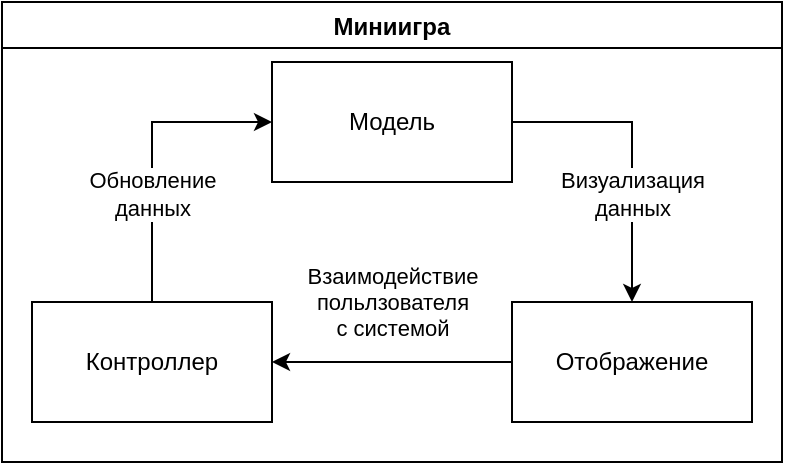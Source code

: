 <mxfile version="14.6.13" type="device"><diagram id="jOqMdejytRviMg2k8Tbu" name="Страница 1"><mxGraphModel dx="1278" dy="948" grid="1" gridSize="10" guides="1" tooltips="1" connect="1" arrows="1" fold="1" page="1" pageScale="1" pageWidth="827" pageHeight="1169" math="0" shadow="0"><root><mxCell id="0"/><mxCell id="1" parent="0"/><mxCell id="M274jN5bE-E5XnMczSPb-8" value="Миниигра" style="swimlane;" vertex="1" parent="1"><mxGeometry x="360" y="140" width="390" height="230" as="geometry"><mxRectangle x="110" y="100" width="90" height="23" as="alternateBounds"/></mxGeometry></mxCell><mxCell id="M274jN5bE-E5XnMczSPb-1" value="Модель" style="rounded=0;whiteSpace=wrap;html=1;" vertex="1" parent="M274jN5bE-E5XnMczSPb-8"><mxGeometry x="135" y="30" width="120" height="60" as="geometry"/></mxCell><mxCell id="M274jN5bE-E5XnMczSPb-5" value="Обновление&lt;br&gt;данных" style="edgeStyle=orthogonalEdgeStyle;rounded=0;orthogonalLoop=1;jettySize=auto;html=1;exitX=0.5;exitY=0;exitDx=0;exitDy=0;entryX=0;entryY=0.5;entryDx=0;entryDy=0;" edge="1" parent="M274jN5bE-E5XnMczSPb-8" source="M274jN5bE-E5XnMczSPb-2" target="M274jN5bE-E5XnMczSPb-1"><mxGeometry x="-0.273" relative="1" as="geometry"><mxPoint as="offset"/></mxGeometry></mxCell><mxCell id="M274jN5bE-E5XnMczSPb-2" value="Контроллер" style="rounded=0;whiteSpace=wrap;html=1;" vertex="1" parent="M274jN5bE-E5XnMczSPb-8"><mxGeometry x="15" y="150" width="120" height="60" as="geometry"/></mxCell><mxCell id="M274jN5bE-E5XnMczSPb-7" value="Взаимодействие &lt;br&gt;польлзователя &lt;br&gt;с системой" style="edgeStyle=orthogonalEdgeStyle;rounded=0;orthogonalLoop=1;jettySize=auto;html=1;exitX=0;exitY=0.5;exitDx=0;exitDy=0;entryX=1;entryY=0.5;entryDx=0;entryDy=0;" edge="1" parent="M274jN5bE-E5XnMczSPb-8" source="M274jN5bE-E5XnMczSPb-3" target="M274jN5bE-E5XnMczSPb-2"><mxGeometry y="-30" relative="1" as="geometry"><mxPoint as="offset"/></mxGeometry></mxCell><mxCell id="M274jN5bE-E5XnMczSPb-3" value="Отображение" style="rounded=0;whiteSpace=wrap;html=1;" vertex="1" parent="M274jN5bE-E5XnMczSPb-8"><mxGeometry x="255" y="150" width="120" height="60" as="geometry"/></mxCell><mxCell id="M274jN5bE-E5XnMczSPb-6" value="Визуализация&lt;br&gt;данных" style="edgeStyle=orthogonalEdgeStyle;rounded=0;orthogonalLoop=1;jettySize=auto;html=1;exitX=1;exitY=0.5;exitDx=0;exitDy=0;entryX=0.5;entryY=0;entryDx=0;entryDy=0;" edge="1" parent="M274jN5bE-E5XnMczSPb-8" source="M274jN5bE-E5XnMczSPb-1" target="M274jN5bE-E5XnMczSPb-3"><mxGeometry x="0.273" relative="1" as="geometry"><mxPoint as="offset"/></mxGeometry></mxCell></root></mxGraphModel></diagram></mxfile>